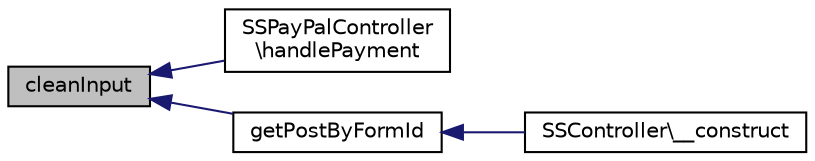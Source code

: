 digraph "cleanInput"
{
  edge [fontname="Helvetica",fontsize="10",labelfontname="Helvetica",labelfontsize="10"];
  node [fontname="Helvetica",fontsize="10",shape=record];
  rankdir="LR";
  Node1 [label="cleanInput",height=0.2,width=0.4,color="black", fillcolor="grey75", style="filled", fontcolor="black"];
  Node1 -> Node2 [dir="back",color="midnightblue",fontsize="10",style="solid",fontname="Helvetica"];
  Node2 [label="SSPayPalController\l\\handlePayment",height=0.2,width=0.4,color="black", fillcolor="white", style="filled",URL="$class_s_s_pay_pal_controller.html#a686a812873c1228b03f7c187d9703824",tooltip="handlePayment "];
  Node1 -> Node3 [dir="back",color="midnightblue",fontsize="10",style="solid",fontname="Helvetica"];
  Node3 [label="getPostByFormId",height=0.2,width=0.4,color="black", fillcolor="white", style="filled",URL="$class_s_s_helper.html#a428243c74c0e83bd79079777bb03aa69",tooltip="Formular Daten holen. "];
  Node3 -> Node4 [dir="back",color="midnightblue",fontsize="10",style="solid",fontname="Helvetica"];
  Node4 [label="SSController\\__construct",height=0.2,width=0.4,color="black", fillcolor="white", style="filled",URL="$class_s_s_controller.html#a095c5d389db211932136b53f25f39685",tooltip="Konstruktor. "];
}

